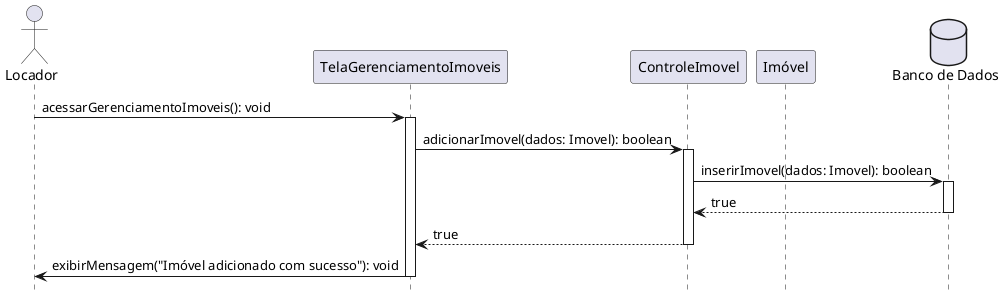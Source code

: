 @startuml "Adicionar Imóvel"
hide footbox

actor Locador as locador
participant "TelaGerenciamentoImoveis" as tela_gerenciamento
participant "ControleImovel" as controle_imoveis
participant "Imóvel" as imovel
database "Banco de Dados" as bd

locador -> tela_gerenciamento: acessarGerenciamentoImoveis(): void
activate tela_gerenciamento
tela_gerenciamento -> controle_imoveis: adicionarImovel(dados: Imovel): boolean
activate controle_imoveis

controle_imoveis -> bd: inserirImovel(dados: Imovel): boolean
activate bd
bd --> controle_imoveis: true
deactivate bd
deactivate imovel

controle_imoveis --> tela_gerenciamento: true
deactivate controle_imoveis

tela_gerenciamento -> locador: exibirMensagem("Imóvel adicionado com sucesso"): void
deactivate tela_gerenciamento

@enduml
